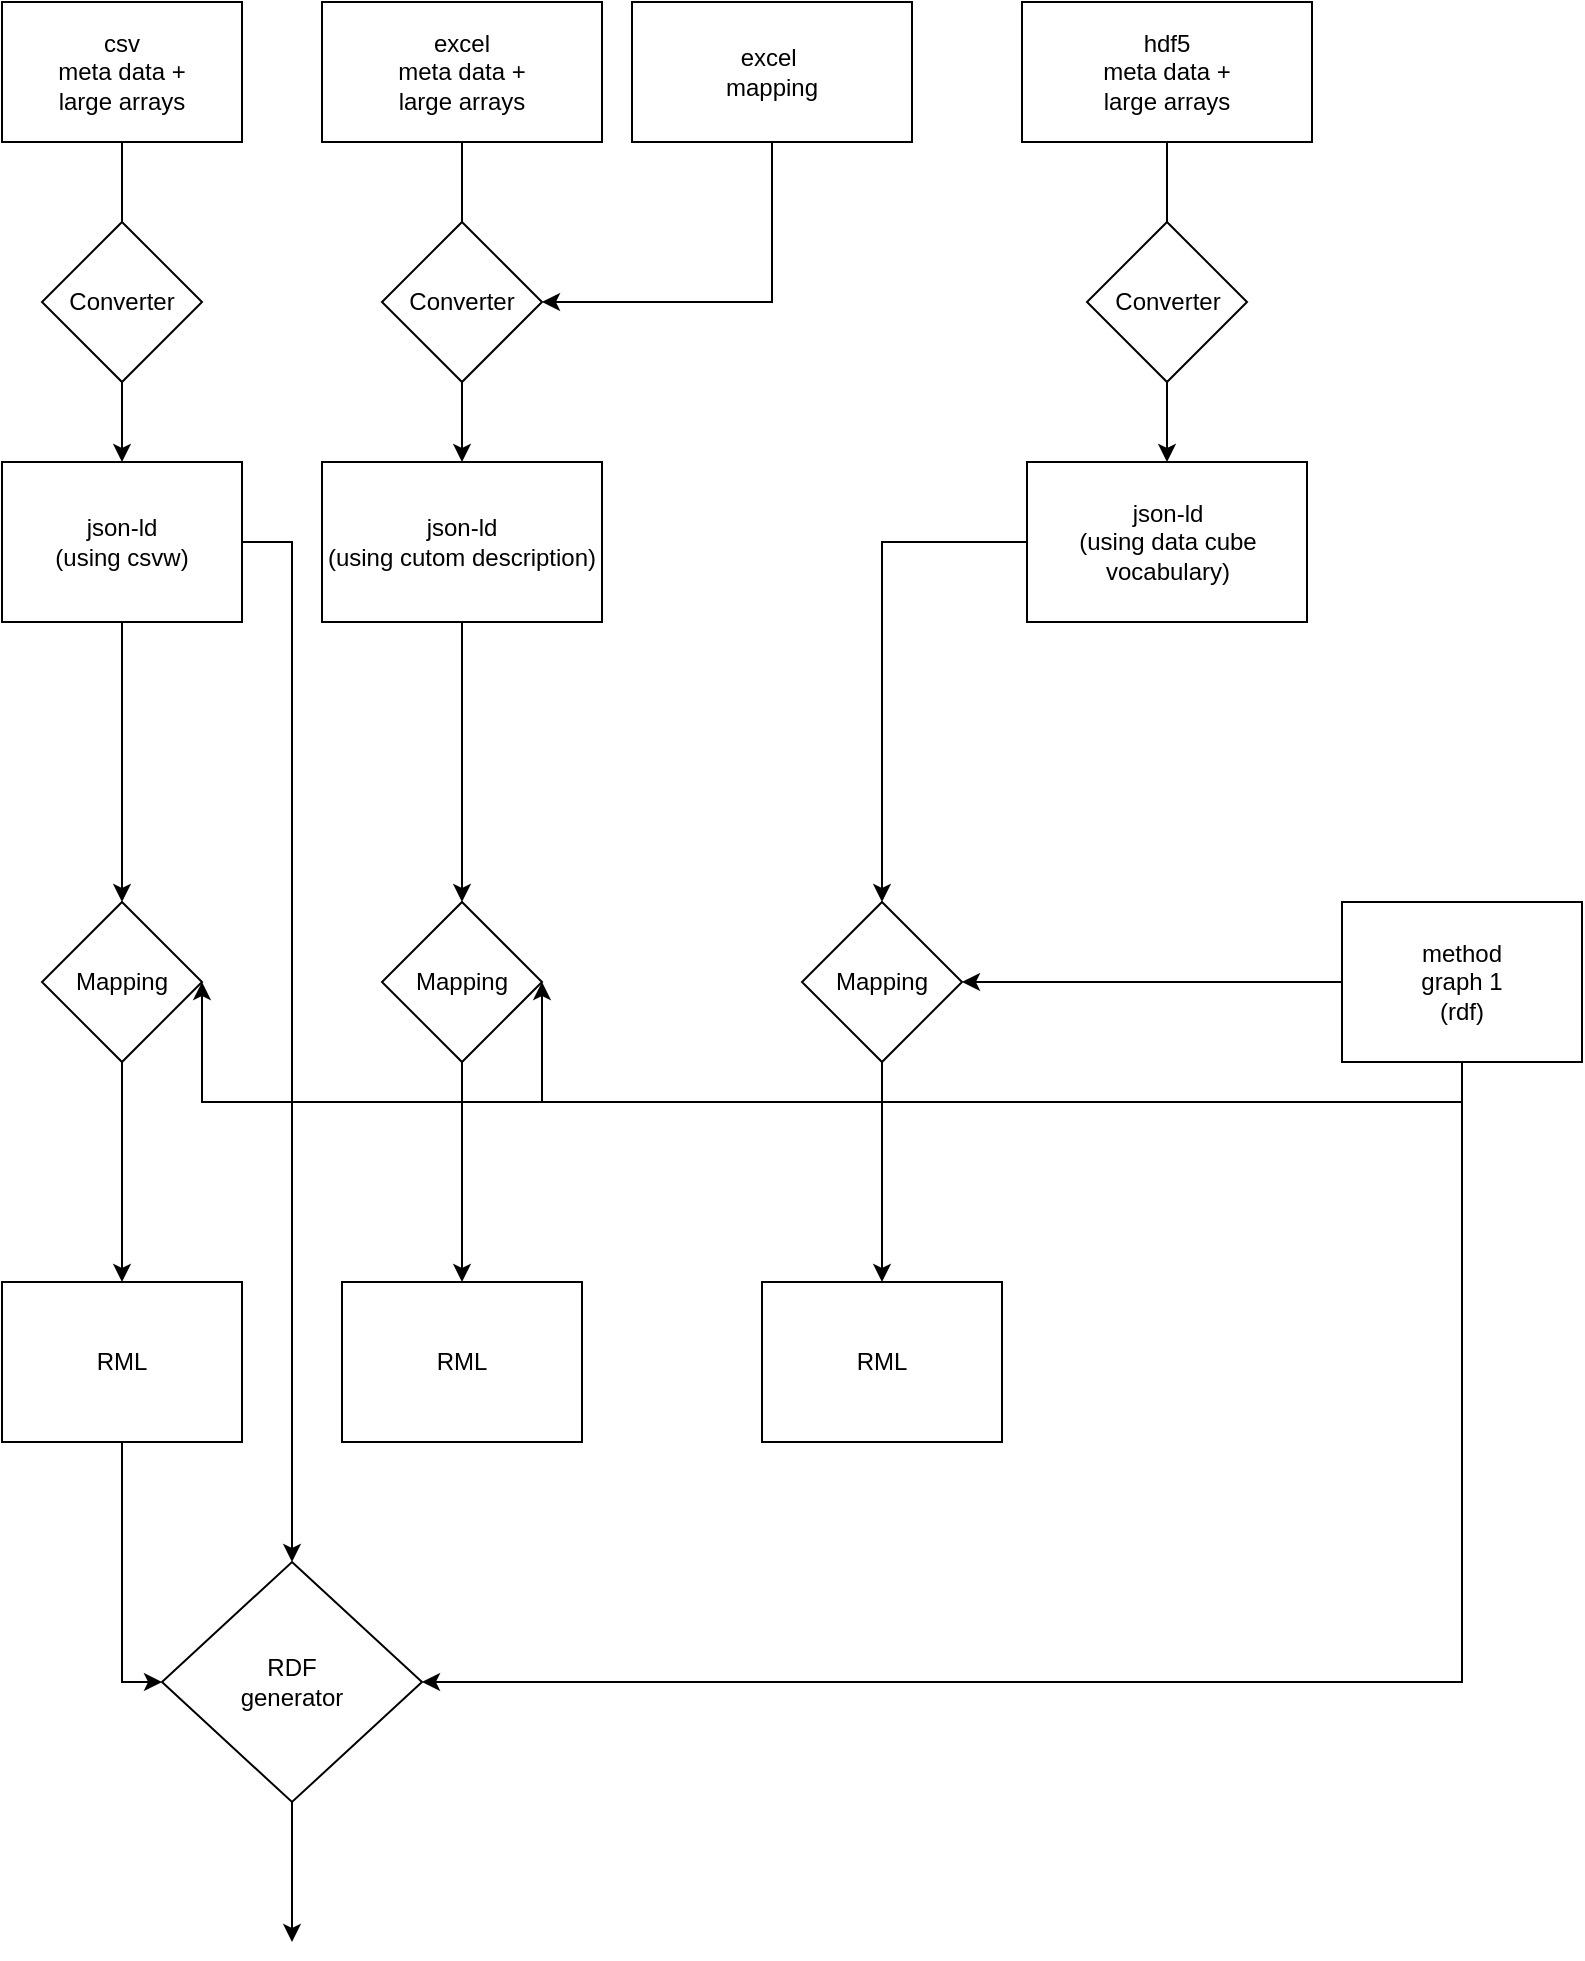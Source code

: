 <mxfile version="14.6.13" type="device"><diagram id="mmF_n6xX85rrDimfUYay" name="Page-1"><mxGraphModel dx="1355" dy="825" grid="1" gridSize="10" guides="1" tooltips="1" connect="1" arrows="1" fold="1" page="1" pageScale="1" pageWidth="850" pageHeight="1100" math="0" shadow="0"><root><mxCell id="0"/><mxCell id="1" parent="0"/><mxCell id="1KjbDepLkgNFCESxZ862-11" value="" style="edgeStyle=orthogonalEdgeStyle;rounded=0;orthogonalLoop=1;jettySize=auto;html=1;" parent="1" source="1KjbDepLkgNFCESxZ862-1" target="1KjbDepLkgNFCESxZ862-7" edge="1"><mxGeometry relative="1" as="geometry"/></mxCell><mxCell id="1KjbDepLkgNFCESxZ862-1" value="csv&lt;br&gt;meta data +&lt;br&gt;large arrays" style="rounded=0;whiteSpace=wrap;html=1;snapToPoint=1;points=[[0.1,0],[0.2,0],[0.3,0],[0.4,0],[0.5,0],[0.6,0],[0.7,0],[0.8,0],[0.9,0],[0,0.1],[0,0.3],[0,0.5],[0,0.7],[0,0.9],[0.1,1],[0.2,1],[0.3,1],[0.4,1],[0.5,1],[0.6,1],[0.7,1],[0.8,1],[0.9,1],[1,0.1],[1,0.3],[1,0.5],[1,0.7],[1,0.9]];" parent="1" vertex="1"><mxGeometry x="40" y="40" width="120" height="70" as="geometry"/></mxCell><mxCell id="1KjbDepLkgNFCESxZ862-12" value="" style="edgeStyle=orthogonalEdgeStyle;rounded=0;orthogonalLoop=1;jettySize=auto;html=1;startArrow=none;" parent="1" source="jjujUWenZyiXtZyVFBo8-2" target="1KjbDepLkgNFCESxZ862-8" edge="1"><mxGeometry relative="1" as="geometry"/></mxCell><mxCell id="1KjbDepLkgNFCESxZ862-2" value="excel&lt;br&gt;meta data +&lt;br&gt;large arrays" style="rounded=0;whiteSpace=wrap;html=1;snapToPoint=1;points=[[0.1,0],[0.2,0],[0.3,0],[0.4,0],[0.5,0],[0.6,0],[0.7,0],[0.8,0],[0.9,0],[0,0.1],[0,0.3],[0,0.5],[0,0.7],[0,0.9],[0.1,1],[0.2,1],[0.3,1],[0.4,1],[0.5,1],[0.6,1],[0.7,1],[0.8,1],[0.9,1],[1,0.1],[1,0.3],[1,0.5],[1,0.7],[1,0.9]];" parent="1" vertex="1"><mxGeometry x="200" y="40" width="140" height="70" as="geometry"/></mxCell><mxCell id="1KjbDepLkgNFCESxZ862-14" style="edgeStyle=orthogonalEdgeStyle;rounded=0;orthogonalLoop=1;jettySize=auto;html=1;entryX=0.5;entryY=0;entryDx=0;entryDy=0;" parent="1" source="1KjbDepLkgNFCESxZ862-3" target="1KjbDepLkgNFCESxZ862-9" edge="1"><mxGeometry relative="1" as="geometry"/></mxCell><mxCell id="1KjbDepLkgNFCESxZ862-3" value="hdf5&lt;br&gt;meta data +&lt;br&gt;large arrays" style="rounded=0;whiteSpace=wrap;html=1;snapToPoint=1;points=[[0.1,0],[0.2,0],[0.3,0],[0.4,0],[0.5,0],[0.6,0],[0.7,0],[0.8,0],[0.9,0],[0,0.1],[0,0.3],[0,0.5],[0,0.7],[0,0.9],[0.1,1],[0.2,1],[0.3,1],[0.4,1],[0.5,1],[0.6,1],[0.7,1],[0.8,1],[0.9,1],[1,0.1],[1,0.3],[1,0.5],[1,0.7],[1,0.9]];" parent="1" vertex="1"><mxGeometry x="550" y="40" width="145" height="70" as="geometry"/></mxCell><mxCell id="jjujUWenZyiXtZyVFBo8-13" style="edgeStyle=orthogonalEdgeStyle;rounded=0;orthogonalLoop=1;jettySize=auto;html=1;entryX=0.5;entryY=0;entryDx=0;entryDy=0;" edge="1" parent="1" source="1KjbDepLkgNFCESxZ862-7" target="jjujUWenZyiXtZyVFBo8-10"><mxGeometry relative="1" as="geometry"/></mxCell><mxCell id="jjujUWenZyiXtZyVFBo8-26" style="edgeStyle=orthogonalEdgeStyle;rounded=0;orthogonalLoop=1;jettySize=auto;html=1;entryX=0.5;entryY=0;entryDx=0;entryDy=0;" edge="1" parent="1" source="1KjbDepLkgNFCESxZ862-7" target="jjujUWenZyiXtZyVFBo8-27"><mxGeometry relative="1" as="geometry"><mxPoint x="180" y="910" as="targetPoint"/><Array as="points"><mxPoint x="185" y="310"/></Array></mxGeometry></mxCell><mxCell id="1KjbDepLkgNFCESxZ862-7" value="json-ld&lt;br&gt;(using csvw)" style="rounded=0;whiteSpace=wrap;html=1;snapToPoint=1;points=[[0.1,0],[0.2,0],[0.3,0],[0.4,0],[0.5,0],[0.6,0],[0.7,0],[0.8,0],[0.9,0],[0,0.1],[0,0.3],[0,0.5],[0,0.7],[0,0.9],[0.1,1],[0.2,1],[0.3,1],[0.4,1],[0.5,1],[0.6,1],[0.7,1],[0.8,1],[0.9,1],[1,0.1],[1,0.3],[1,0.5],[1,0.7],[1,0.9]];" parent="1" vertex="1"><mxGeometry x="40" y="270" width="120" height="80" as="geometry"/></mxCell><mxCell id="jjujUWenZyiXtZyVFBo8-9" value="" style="edgeStyle=orthogonalEdgeStyle;rounded=0;orthogonalLoop=1;jettySize=auto;html=1;" edge="1" parent="1" source="1KjbDepLkgNFCESxZ862-8" target="jjujUWenZyiXtZyVFBo8-8"><mxGeometry relative="1" as="geometry"/></mxCell><mxCell id="1KjbDepLkgNFCESxZ862-8" value="json-ld&lt;br&gt;(using cutom description)" style="rounded=0;whiteSpace=wrap;html=1;snapToPoint=1;points=[[0.1,0],[0.2,0],[0.3,0],[0.4,0],[0.5,0],[0.6,0],[0.7,0],[0.8,0],[0.9,0],[0,0.1],[0,0.3],[0,0.5],[0,0.7],[0,0.9],[0.1,1],[0.2,1],[0.3,1],[0.4,1],[0.5,1],[0.6,1],[0.7,1],[0.8,1],[0.9,1],[1,0.1],[1,0.3],[1,0.5],[1,0.7],[1,0.9]];" parent="1" vertex="1"><mxGeometry x="200" y="270" width="140" height="80" as="geometry"/></mxCell><mxCell id="jjujUWenZyiXtZyVFBo8-12" style="edgeStyle=orthogonalEdgeStyle;rounded=0;orthogonalLoop=1;jettySize=auto;html=1;entryX=0.5;entryY=0;entryDx=0;entryDy=0;" edge="1" parent="1" source="1KjbDepLkgNFCESxZ862-9" target="jjujUWenZyiXtZyVFBo8-11"><mxGeometry relative="1" as="geometry"/></mxCell><mxCell id="1KjbDepLkgNFCESxZ862-9" value="json-ld&lt;br&gt;(using data cube vocabulary)" style="rounded=0;whiteSpace=wrap;html=1;snapToPoint=1;points=[[0.1,0],[0.2,0],[0.3,0],[0.4,0],[0.5,0],[0.6,0],[0.7,0],[0.8,0],[0.9,0],[0,0.1],[0,0.3],[0,0.5],[0,0.7],[0,0.9],[0.1,1],[0.2,1],[0.3,1],[0.4,1],[0.5,1],[0.6,1],[0.7,1],[0.8,1],[0.9,1],[1,0.1],[1,0.3],[1,0.5],[1,0.7],[1,0.9]];" parent="1" vertex="1"><mxGeometry x="552.5" y="270" width="140" height="80" as="geometry"/></mxCell><mxCell id="jjujUWenZyiXtZyVFBo8-14" style="edgeStyle=orthogonalEdgeStyle;rounded=0;orthogonalLoop=1;jettySize=auto;html=1;entryX=1;entryY=0.5;entryDx=0;entryDy=0;" edge="1" parent="1" source="1KjbDepLkgNFCESxZ862-17" target="jjujUWenZyiXtZyVFBo8-11"><mxGeometry relative="1" as="geometry"/></mxCell><mxCell id="jjujUWenZyiXtZyVFBo8-21" style="edgeStyle=orthogonalEdgeStyle;rounded=0;orthogonalLoop=1;jettySize=auto;html=1;entryX=1;entryY=0.5;entryDx=0;entryDy=0;" edge="1" parent="1" source="1KjbDepLkgNFCESxZ862-17" target="jjujUWenZyiXtZyVFBo8-8"><mxGeometry relative="1" as="geometry"><Array as="points"><mxPoint x="770" y="590"/><mxPoint x="310" y="590"/></Array></mxGeometry></mxCell><mxCell id="jjujUWenZyiXtZyVFBo8-22" style="edgeStyle=orthogonalEdgeStyle;rounded=0;orthogonalLoop=1;jettySize=auto;html=1;entryX=1;entryY=0.5;entryDx=0;entryDy=0;" edge="1" parent="1" source="1KjbDepLkgNFCESxZ862-17" target="jjujUWenZyiXtZyVFBo8-10"><mxGeometry relative="1" as="geometry"><Array as="points"><mxPoint x="770" y="590"/><mxPoint x="140" y="590"/></Array></mxGeometry></mxCell><mxCell id="jjujUWenZyiXtZyVFBo8-29" style="edgeStyle=orthogonalEdgeStyle;rounded=0;orthogonalLoop=1;jettySize=auto;html=1;entryX=1;entryY=0.5;entryDx=0;entryDy=0;" edge="1" parent="1" source="1KjbDepLkgNFCESxZ862-17" target="jjujUWenZyiXtZyVFBo8-27"><mxGeometry relative="1" as="geometry"><Array as="points"><mxPoint x="770" y="880"/></Array></mxGeometry></mxCell><mxCell id="1KjbDepLkgNFCESxZ862-17" value="method&lt;br&gt;graph 1&lt;br&gt;(rdf)" style="rounded=0;whiteSpace=wrap;html=1;snapToPoint=1;points=[[0.1,0],[0.2,0],[0.3,0],[0.4,0],[0.5,0],[0.6,0],[0.7,0],[0.8,0],[0.9,0],[0,0.1],[0,0.3],[0,0.5],[0,0.7],[0,0.9],[0.1,1],[0.2,1],[0.3,1],[0.4,1],[0.5,1],[0.6,1],[0.7,1],[0.8,1],[0.9,1],[1,0.1],[1,0.3],[1,0.5],[1,0.7],[1,0.9]];" parent="1" vertex="1"><mxGeometry x="710" y="490" width="120" height="80" as="geometry"/></mxCell><mxCell id="jjujUWenZyiXtZyVFBo8-1" value="Converter" style="rhombus;whiteSpace=wrap;html=1;" vertex="1" parent="1"><mxGeometry x="60" y="150" width="80" height="80" as="geometry"/></mxCell><mxCell id="jjujUWenZyiXtZyVFBo8-2" value="Converter" style="rhombus;whiteSpace=wrap;html=1;" vertex="1" parent="1"><mxGeometry x="230" y="150" width="80" height="80" as="geometry"/></mxCell><mxCell id="jjujUWenZyiXtZyVFBo8-3" value="" style="edgeStyle=orthogonalEdgeStyle;rounded=0;orthogonalLoop=1;jettySize=auto;html=1;endArrow=none;" edge="1" parent="1" source="1KjbDepLkgNFCESxZ862-2" target="jjujUWenZyiXtZyVFBo8-2"><mxGeometry relative="1" as="geometry"><mxPoint x="270" y="110" as="sourcePoint"/><mxPoint x="270" y="270" as="targetPoint"/></mxGeometry></mxCell><mxCell id="jjujUWenZyiXtZyVFBo8-4" value="Converter" style="rhombus;whiteSpace=wrap;html=1;" vertex="1" parent="1"><mxGeometry x="582.5" y="150" width="80" height="80" as="geometry"/></mxCell><mxCell id="jjujUWenZyiXtZyVFBo8-6" style="edgeStyle=orthogonalEdgeStyle;rounded=0;orthogonalLoop=1;jettySize=auto;html=1;entryX=1;entryY=0.5;entryDx=0;entryDy=0;" edge="1" parent="1" source="jjujUWenZyiXtZyVFBo8-5" target="jjujUWenZyiXtZyVFBo8-2"><mxGeometry relative="1" as="geometry"><Array as="points"><mxPoint x="425" y="190"/></Array></mxGeometry></mxCell><mxCell id="jjujUWenZyiXtZyVFBo8-5" value="excel&amp;nbsp;&lt;br&gt;mapping" style="rounded=0;whiteSpace=wrap;html=1;snapToPoint=1;points=[[0.1,0],[0.2,0],[0.3,0],[0.4,0],[0.5,0],[0.6,0],[0.7,0],[0.8,0],[0.9,0],[0,0.1],[0,0.3],[0,0.5],[0,0.7],[0,0.9],[0.1,1],[0.2,1],[0.3,1],[0.4,1],[0.5,1],[0.6,1],[0.7,1],[0.8,1],[0.9,1],[1,0.1],[1,0.3],[1,0.5],[1,0.7],[1,0.9]];" vertex="1" parent="1"><mxGeometry x="355" y="40" width="140" height="70" as="geometry"/></mxCell><mxCell id="jjujUWenZyiXtZyVFBo8-24" style="edgeStyle=orthogonalEdgeStyle;rounded=0;orthogonalLoop=1;jettySize=auto;html=1;entryX=0.5;entryY=0;entryDx=0;entryDy=0;" edge="1" parent="1" source="jjujUWenZyiXtZyVFBo8-8" target="jjujUWenZyiXtZyVFBo8-18"><mxGeometry relative="1" as="geometry"/></mxCell><mxCell id="jjujUWenZyiXtZyVFBo8-8" value="Mapping" style="rhombus;whiteSpace=wrap;html=1;" vertex="1" parent="1"><mxGeometry x="230" y="490" width="80" height="80" as="geometry"/></mxCell><mxCell id="jjujUWenZyiXtZyVFBo8-23" style="edgeStyle=orthogonalEdgeStyle;rounded=0;orthogonalLoop=1;jettySize=auto;html=1;entryX=0.5;entryY=0;entryDx=0;entryDy=0;" edge="1" parent="1" source="jjujUWenZyiXtZyVFBo8-10" target="jjujUWenZyiXtZyVFBo8-17"><mxGeometry relative="1" as="geometry"/></mxCell><mxCell id="jjujUWenZyiXtZyVFBo8-10" value="Mapping" style="rhombus;whiteSpace=wrap;html=1;" vertex="1" parent="1"><mxGeometry x="60" y="490" width="80" height="80" as="geometry"/></mxCell><mxCell id="jjujUWenZyiXtZyVFBo8-25" style="edgeStyle=orthogonalEdgeStyle;rounded=0;orthogonalLoop=1;jettySize=auto;html=1;entryX=0.5;entryY=0;entryDx=0;entryDy=0;" edge="1" parent="1" source="jjujUWenZyiXtZyVFBo8-11" target="jjujUWenZyiXtZyVFBo8-19"><mxGeometry relative="1" as="geometry"/></mxCell><mxCell id="jjujUWenZyiXtZyVFBo8-11" value="Mapping" style="rhombus;whiteSpace=wrap;html=1;" vertex="1" parent="1"><mxGeometry x="440" y="490" width="80" height="80" as="geometry"/></mxCell><mxCell id="jjujUWenZyiXtZyVFBo8-28" style="edgeStyle=orthogonalEdgeStyle;rounded=0;orthogonalLoop=1;jettySize=auto;html=1;entryX=0;entryY=0.5;entryDx=0;entryDy=0;" edge="1" parent="1" source="jjujUWenZyiXtZyVFBo8-17" target="jjujUWenZyiXtZyVFBo8-27"><mxGeometry relative="1" as="geometry"/></mxCell><mxCell id="jjujUWenZyiXtZyVFBo8-17" value="RML" style="rounded=0;whiteSpace=wrap;html=1;snapToPoint=1;points=[[0.1,0],[0.2,0],[0.3,0],[0.4,0],[0.5,0],[0.6,0],[0.7,0],[0.8,0],[0.9,0],[0,0.1],[0,0.3],[0,0.5],[0,0.7],[0,0.9],[0.1,1],[0.2,1],[0.3,1],[0.4,1],[0.5,1],[0.6,1],[0.7,1],[0.8,1],[0.9,1],[1,0.1],[1,0.3],[1,0.5],[1,0.7],[1,0.9]];" vertex="1" parent="1"><mxGeometry x="40" y="680" width="120" height="80" as="geometry"/></mxCell><mxCell id="jjujUWenZyiXtZyVFBo8-18" value="RML" style="rounded=0;whiteSpace=wrap;html=1;snapToPoint=1;points=[[0.1,0],[0.2,0],[0.3,0],[0.4,0],[0.5,0],[0.6,0],[0.7,0],[0.8,0],[0.9,0],[0,0.1],[0,0.3],[0,0.5],[0,0.7],[0,0.9],[0.1,1],[0.2,1],[0.3,1],[0.4,1],[0.5,1],[0.6,1],[0.7,1],[0.8,1],[0.9,1],[1,0.1],[1,0.3],[1,0.5],[1,0.7],[1,0.9]];" vertex="1" parent="1"><mxGeometry x="210" y="680" width="120" height="80" as="geometry"/></mxCell><mxCell id="jjujUWenZyiXtZyVFBo8-19" value="RML" style="rounded=0;whiteSpace=wrap;html=1;snapToPoint=1;points=[[0.1,0],[0.2,0],[0.3,0],[0.4,0],[0.5,0],[0.6,0],[0.7,0],[0.8,0],[0.9,0],[0,0.1],[0,0.3],[0,0.5],[0,0.7],[0,0.9],[0.1,1],[0.2,1],[0.3,1],[0.4,1],[0.5,1],[0.6,1],[0.7,1],[0.8,1],[0.9,1],[1,0.1],[1,0.3],[1,0.5],[1,0.7],[1,0.9]];" vertex="1" parent="1"><mxGeometry x="420" y="680" width="120" height="80" as="geometry"/></mxCell><mxCell id="jjujUWenZyiXtZyVFBo8-30" style="edgeStyle=orthogonalEdgeStyle;rounded=0;orthogonalLoop=1;jettySize=auto;html=1;" edge="1" parent="1" source="jjujUWenZyiXtZyVFBo8-27"><mxGeometry relative="1" as="geometry"><mxPoint x="185" y="1010" as="targetPoint"/></mxGeometry></mxCell><mxCell id="jjujUWenZyiXtZyVFBo8-27" value="RDF&lt;br&gt;generator" style="rhombus;whiteSpace=wrap;html=1;" vertex="1" parent="1"><mxGeometry x="120" y="820" width="130" height="120" as="geometry"/></mxCell></root></mxGraphModel></diagram></mxfile>
